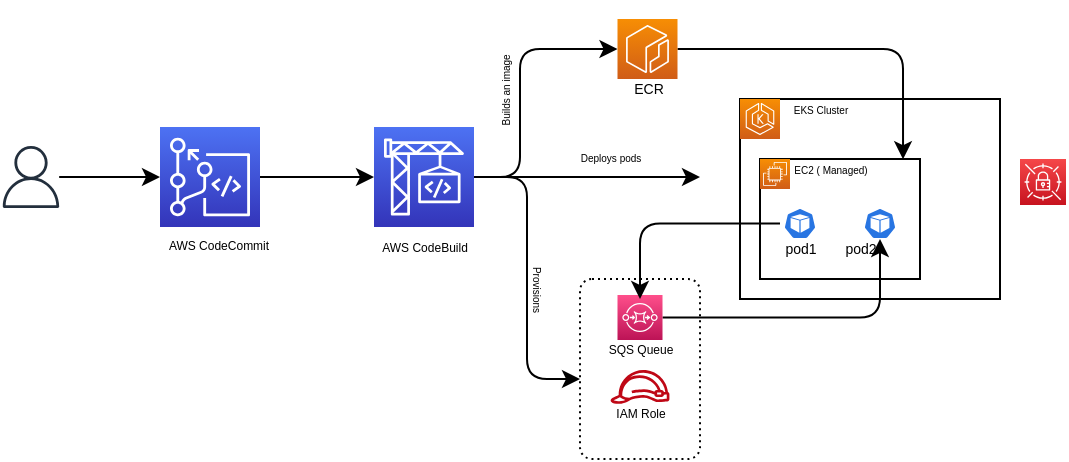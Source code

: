 <mxfile version="17.1.1" type="github"><diagram id="XlQdgXLShERvVQpdOtlp" name="Page-1"><mxGraphModel dx="1357" dy="620" grid="1" gridSize="10" guides="1" tooltips="1" connect="1" arrows="1" fold="1" page="1" pageScale="1" pageWidth="850" pageHeight="1100" math="0" shadow="0"><root><mxCell id="0"/><mxCell id="1" parent="0"/><mxCell id="nNgreJWrxfN4fD4Ae-On-36" value="" style="rounded=1;arcSize=10;dashed=1;fillColor=none;gradientColor=none;dashPattern=1 2;strokeWidth=1;labelBorderColor=none;fontSize=9;html=1;" vertex="1" parent="1"><mxGeometry x="360" y="229.5" width="60" height="90" as="geometry"/></mxCell><mxCell id="nNgreJWrxfN4fD4Ae-On-37" value="" style="verticalLabelPosition=bottom;verticalAlign=top;html=1;shape=mxgraph.basic.rect;fillColor2=none;strokeWidth=1;size=20;indent=5;rounded=1;labelBorderColor=none;fontSize=7;fillColor=none;" vertex="1" parent="1"><mxGeometry x="440" y="139.5" width="130" height="100" as="geometry"/></mxCell><mxCell id="nNgreJWrxfN4fD4Ae-On-38" value="" style="verticalLabelPosition=bottom;verticalAlign=top;html=1;shape=mxgraph.basic.rect;fillColor2=none;strokeWidth=1;size=20;indent=5;rounded=1;labelBorderColor=none;fontSize=7;fillColor=none;" vertex="1" parent="1"><mxGeometry x="450" y="169.5" width="80" height="60" as="geometry"/></mxCell><mxCell id="nNgreJWrxfN4fD4Ae-On-39" style="edgeStyle=orthogonalEdgeStyle;rounded=1;orthogonalLoop=1;jettySize=auto;html=1;fontSize=9;" edge="1" parent="1" source="nNgreJWrxfN4fD4Ae-On-40" target="nNgreJWrxfN4fD4Ae-On-44"><mxGeometry relative="1" as="geometry"/></mxCell><mxCell id="nNgreJWrxfN4fD4Ae-On-40" value="" style="sketch=0;points=[[0,0,0],[0.25,0,0],[0.5,0,0],[0.75,0,0],[1,0,0],[0,1,0],[0.25,1,0],[0.5,1,0],[0.75,1,0],[1,1,0],[0,0.25,0],[0,0.5,0],[0,0.75,0],[1,0.25,0],[1,0.5,0],[1,0.75,0]];outlineConnect=0;fontColor=#232F3E;gradientColor=#4D72F3;gradientDirection=north;fillColor=#3334B9;strokeColor=#ffffff;dashed=0;verticalLabelPosition=bottom;verticalAlign=top;align=center;html=1;fontSize=12;fontStyle=0;aspect=fixed;shape=mxgraph.aws4.resourceIcon;resIcon=mxgraph.aws4.codecommit;rounded=1;labelBorderColor=none;" vertex="1" parent="1"><mxGeometry x="150" y="153.5" width="50" height="50" as="geometry"/></mxCell><mxCell id="nNgreJWrxfN4fD4Ae-On-41" style="edgeStyle=orthogonalEdgeStyle;rounded=1;orthogonalLoop=1;jettySize=auto;html=1;entryX=0;entryY=0.556;entryDx=0;entryDy=0;entryPerimeter=0;fontSize=9;" edge="1" parent="1" source="nNgreJWrxfN4fD4Ae-On-44" target="nNgreJWrxfN4fD4Ae-On-36"><mxGeometry relative="1" as="geometry"/></mxCell><mxCell id="nNgreJWrxfN4fD4Ae-On-42" style="edgeStyle=orthogonalEdgeStyle;rounded=1;orthogonalLoop=1;jettySize=auto;html=1;entryX=0;entryY=0.5;entryDx=0;entryDy=0;entryPerimeter=0;fontSize=9;" edge="1" parent="1" source="nNgreJWrxfN4fD4Ae-On-44" target="nNgreJWrxfN4fD4Ae-On-46"><mxGeometry relative="1" as="geometry"><Array as="points"><mxPoint x="330" y="178.5"/><mxPoint x="330" y="114.5"/></Array></mxGeometry></mxCell><mxCell id="nNgreJWrxfN4fD4Ae-On-43" style="edgeStyle=orthogonalEdgeStyle;rounded=1;orthogonalLoop=1;jettySize=auto;html=1;fontSize=9;" edge="1" parent="1" source="nNgreJWrxfN4fD4Ae-On-44"><mxGeometry relative="1" as="geometry"><mxPoint x="420" y="178.5" as="targetPoint"/></mxGeometry></mxCell><mxCell id="nNgreJWrxfN4fD4Ae-On-44" value="" style="sketch=0;points=[[0,0,0],[0.25,0,0],[0.5,0,0],[0.75,0,0],[1,0,0],[0,1,0],[0.25,1,0],[0.5,1,0],[0.75,1,0],[1,1,0],[0,0.25,0],[0,0.5,0],[0,0.75,0],[1,0.25,0],[1,0.5,0],[1,0.75,0]];outlineConnect=0;fontColor=#232F3E;gradientColor=#4D72F3;gradientDirection=north;fillColor=#3334B9;strokeColor=#ffffff;dashed=0;verticalLabelPosition=bottom;verticalAlign=top;align=center;html=1;fontSize=12;fontStyle=0;aspect=fixed;shape=mxgraph.aws4.resourceIcon;resIcon=mxgraph.aws4.codebuild;rounded=1;labelBorderColor=none;" vertex="1" parent="1"><mxGeometry x="257" y="153.5" width="50" height="50" as="geometry"/></mxCell><mxCell id="nNgreJWrxfN4fD4Ae-On-45" style="edgeStyle=orthogonalEdgeStyle;rounded=1;orthogonalLoop=1;jettySize=auto;html=1;entryX=0.894;entryY=0.002;entryDx=0;entryDy=0;entryPerimeter=0;fontSize=5;" edge="1" parent="1" source="nNgreJWrxfN4fD4Ae-On-46" target="nNgreJWrxfN4fD4Ae-On-38"><mxGeometry relative="1" as="geometry"/></mxCell><mxCell id="nNgreJWrxfN4fD4Ae-On-46" value="" style="sketch=0;points=[[0,0,0],[0.25,0,0],[0.5,0,0],[0.75,0,0],[1,0,0],[0,1,0],[0.25,1,0],[0.5,1,0],[0.75,1,0],[1,1,0],[0,0.25,0],[0,0.5,0],[0,0.75,0],[1,0.25,0],[1,0.5,0],[1,0.75,0]];outlineConnect=0;fontColor=#232F3E;gradientColor=#F78E04;gradientDirection=north;fillColor=#D05C17;strokeColor=#ffffff;dashed=0;verticalLabelPosition=bottom;verticalAlign=top;align=center;html=1;fontSize=12;fontStyle=0;aspect=fixed;shape=mxgraph.aws4.resourceIcon;resIcon=mxgraph.aws4.ecr;rounded=1;labelBorderColor=none;" vertex="1" parent="1"><mxGeometry x="378.75" y="99.5" width="30" height="30" as="geometry"/></mxCell><mxCell id="nNgreJWrxfN4fD4Ae-On-47" style="edgeStyle=orthogonalEdgeStyle;rounded=1;orthogonalLoop=1;jettySize=auto;html=1;fontSize=9;" edge="1" parent="1" source="nNgreJWrxfN4fD4Ae-On-48" target="nNgreJWrxfN4fD4Ae-On-40"><mxGeometry relative="1" as="geometry"/></mxCell><mxCell id="nNgreJWrxfN4fD4Ae-On-48" value="" style="sketch=0;outlineConnect=0;fontColor=#232F3E;gradientColor=none;fillColor=#232F3D;strokeColor=none;dashed=0;verticalLabelPosition=bottom;verticalAlign=top;align=center;html=1;fontSize=12;fontStyle=0;aspect=fixed;pointerEvents=1;shape=mxgraph.aws4.user;rounded=1;labelBorderColor=none;" vertex="1" parent="1"><mxGeometry x="70" y="163" width="31" height="31" as="geometry"/></mxCell><mxCell id="nNgreJWrxfN4fD4Ae-On-49" value="AWS CodeCommit" style="text;html=1;resizable=0;autosize=1;align=center;verticalAlign=middle;points=[];fillColor=none;strokeColor=none;rounded=0;dashed=1;labelBorderColor=none;fontSize=6;" vertex="1" parent="1"><mxGeometry x="144" y="207.5" width="70" height="10" as="geometry"/></mxCell><mxCell id="nNgreJWrxfN4fD4Ae-On-50" value="AWS CodeBuild" style="text;html=1;resizable=0;autosize=1;align=center;verticalAlign=middle;points=[];fillColor=none;strokeColor=none;rounded=0;dashed=1;labelBorderColor=none;fontSize=6;" vertex="1" parent="1"><mxGeometry x="252" y="208.5" width="60" height="10" as="geometry"/></mxCell><mxCell id="nNgreJWrxfN4fD4Ae-On-51" value="ECR" style="text;html=1;resizable=0;autosize=1;align=center;verticalAlign=middle;points=[];fillColor=none;strokeColor=none;rounded=0;dashed=1;labelBorderColor=none;fontSize=7;" vertex="1" parent="1"><mxGeometry x="378.75" y="129.5" width="30" height="10" as="geometry"/></mxCell><mxCell id="nNgreJWrxfN4fD4Ae-On-52" value="" style="shape=image;html=1;verticalAlign=top;verticalLabelPosition=bottom;labelBackgroundColor=#ffffff;imageAspect=0;aspect=fixed;image=https://cdn1.iconfinder.com/data/icons/social-media-2106/24/social_media_social_media_logo_docker-128.png;rounded=1;dashed=1;labelBorderColor=none;fontSize=6;strokeColor=#272829;strokeWidth=6;" vertex="1" parent="1"><mxGeometry x="340" y="90" width="20" height="20" as="geometry"/></mxCell><mxCell id="nNgreJWrxfN4fD4Ae-On-53" value="" style="edgeStyle=orthogonalEdgeStyle;rounded=1;orthogonalLoop=1;jettySize=auto;html=1;fontSize=7;" edge="1" parent="1" source="nNgreJWrxfN4fD4Ae-On-54" target="nNgreJWrxfN4fD4Ae-On-63"><mxGeometry relative="1" as="geometry"/></mxCell><mxCell id="nNgreJWrxfN4fD4Ae-On-54" value="" style="sketch=0;points=[[0,0,0],[0.25,0,0],[0.5,0,0],[0.75,0,0],[1,0,0],[0,1,0],[0.25,1,0],[0.5,1,0],[0.75,1,0],[1,1,0],[0,0.25,0],[0,0.5,0],[0,0.75,0],[1,0.25,0],[1,0.5,0],[1,0.75,0]];outlineConnect=0;fontColor=#232F3E;gradientColor=#FF4F8B;gradientDirection=north;fillColor=#BC1356;strokeColor=#ffffff;dashed=0;verticalLabelPosition=bottom;verticalAlign=top;align=center;html=1;fontSize=12;fontStyle=0;aspect=fixed;shape=mxgraph.aws4.resourceIcon;resIcon=mxgraph.aws4.sqs;rounded=1;labelBorderColor=none;" vertex="1" parent="1"><mxGeometry x="378.75" y="237.5" width="22.5" height="22.5" as="geometry"/></mxCell><mxCell id="nNgreJWrxfN4fD4Ae-On-55" value="" style="sketch=0;outlineConnect=0;fontColor=#232F3E;gradientColor=none;fillColor=#BF0816;strokeColor=none;dashed=0;verticalLabelPosition=bottom;verticalAlign=top;align=center;html=1;fontSize=12;fontStyle=0;aspect=fixed;pointerEvents=1;shape=mxgraph.aws4.role;rounded=1;labelBorderColor=none;" vertex="1" parent="1"><mxGeometry x="375" y="275" width="30" height="16.93" as="geometry"/></mxCell><mxCell id="nNgreJWrxfN4fD4Ae-On-56" value="SQS Queue" style="text;html=1;resizable=0;autosize=1;align=center;verticalAlign=middle;points=[];fillColor=none;strokeColor=none;rounded=0;dashed=1;labelBorderColor=none;fontSize=6;" vertex="1" parent="1"><mxGeometry x="365" y="260" width="50" height="10" as="geometry"/></mxCell><mxCell id="nNgreJWrxfN4fD4Ae-On-57" value="IAM Role" style="text;html=1;resizable=0;autosize=1;align=center;verticalAlign=middle;points=[];fillColor=none;strokeColor=none;rounded=0;dashed=1;labelBorderColor=none;fontSize=6;" vertex="1" parent="1"><mxGeometry x="370" y="291.5" width="40" height="10" as="geometry"/></mxCell><mxCell id="nNgreJWrxfN4fD4Ae-On-58" style="edgeStyle=orthogonalEdgeStyle;rounded=1;orthogonalLoop=1;jettySize=auto;html=1;entryX=0.5;entryY=0.111;entryDx=0;entryDy=0;entryPerimeter=0;fontSize=7;" edge="1" parent="1" source="nNgreJWrxfN4fD4Ae-On-59" target="nNgreJWrxfN4fD4Ae-On-36"><mxGeometry relative="1" as="geometry"/></mxCell><mxCell id="nNgreJWrxfN4fD4Ae-On-59" value="" style="sketch=0;html=1;dashed=0;whitespace=wrap;fillColor=#2875E2;strokeColor=#ffffff;points=[[0.005,0.63,0],[0.1,0.2,0],[0.9,0.2,0],[0.5,0,0],[0.995,0.63,0],[0.72,0.99,0],[0.5,1,0],[0.28,0.99,0]];shape=mxgraph.kubernetes.icon;prIcon=pod;rounded=1;labelBorderColor=none;fontSize=9;" vertex="1" parent="1"><mxGeometry x="460" y="194" width="20" height="15.5" as="geometry"/></mxCell><mxCell id="nNgreJWrxfN4fD4Ae-On-60" value="" style="sketch=0;points=[[0,0,0],[0.25,0,0],[0.5,0,0],[0.75,0,0],[1,0,0],[0,1,0],[0.25,1,0],[0.5,1,0],[0.75,1,0],[1,1,0],[0,0.25,0],[0,0.5,0],[0,0.75,0],[1,0.25,0],[1,0.5,0],[1,0.75,0]];outlineConnect=0;fontColor=#232F3E;gradientColor=#F78E04;gradientDirection=north;fillColor=#D05C17;strokeColor=#ffffff;dashed=0;verticalLabelPosition=bottom;verticalAlign=top;align=center;html=1;fontSize=12;fontStyle=0;aspect=fixed;shape=mxgraph.aws4.resourceIcon;resIcon=mxgraph.aws4.eks;rounded=1;labelBorderColor=none;" vertex="1" parent="1"><mxGeometry x="440" y="139.5" width="20" height="20" as="geometry"/></mxCell><mxCell id="nNgreJWrxfN4fD4Ae-On-61" value="" style="sketch=0;points=[[0,0,0],[0.25,0,0],[0.5,0,0],[0.75,0,0],[1,0,0],[0,1,0],[0.25,1,0],[0.5,1,0],[0.75,1,0],[1,1,0],[0,0.25,0],[0,0.5,0],[0,0.75,0],[1,0.25,0],[1,0.5,0],[1,0.75,0]];outlineConnect=0;fontColor=#232F3E;gradientColor=#F78E04;gradientDirection=north;fillColor=#D05C17;strokeColor=#ffffff;dashed=0;verticalLabelPosition=bottom;verticalAlign=top;align=center;html=1;fontSize=12;fontStyle=0;aspect=fixed;shape=mxgraph.aws4.resourceIcon;resIcon=mxgraph.aws4.ec2;rounded=1;labelBorderColor=none;" vertex="1" parent="1"><mxGeometry x="450" y="169.5" width="15" height="15" as="geometry"/></mxCell><mxCell id="nNgreJWrxfN4fD4Ae-On-62" value="" style="sketch=0;points=[[0,0,0],[0.25,0,0],[0.5,0,0],[0.75,0,0],[1,0,0],[0,1,0],[0.25,1,0],[0.5,1,0],[0.75,1,0],[1,1,0],[0,0.25,0],[0,0.5,0],[0,0.75,0],[1,0.25,0],[1,0.5,0],[1,0.75,0]];outlineConnect=0;fontColor=#232F3E;gradientColor=#F54749;gradientDirection=north;fillColor=#C7131F;strokeColor=#ffffff;dashed=0;verticalLabelPosition=bottom;verticalAlign=top;align=center;html=1;fontSize=12;fontStyle=0;aspect=fixed;shape=mxgraph.aws4.resourceIcon;resIcon=mxgraph.aws4.secrets_manager;rounded=1;shadow=0;labelBorderColor=none;" vertex="1" parent="1"><mxGeometry x="580" y="169.5" width="23" height="23" as="geometry"/></mxCell><mxCell id="nNgreJWrxfN4fD4Ae-On-63" value="" style="sketch=0;html=1;dashed=0;whitespace=wrap;fillColor=#2875E2;strokeColor=#ffffff;points=[[0.005,0.63,0],[0.1,0.2,0],[0.9,0.2,0],[0.5,0,0],[0.995,0.63,0],[0.72,0.99,0],[0.5,1,0],[0.28,0.99,0]];shape=mxgraph.kubernetes.icon;prIcon=pod;rounded=1;labelBorderColor=none;fontSize=9;" vertex="1" parent="1"><mxGeometry x="500" y="194" width="20" height="15.5" as="geometry"/></mxCell><mxCell id="nNgreJWrxfN4fD4Ae-On-64" value="pod1" style="text;html=1;resizable=0;autosize=1;align=center;verticalAlign=middle;points=[];fillColor=none;strokeColor=none;rounded=0;shadow=0;dashed=1;dashPattern=1 2;labelBorderColor=none;fontSize=7;" vertex="1" parent="1"><mxGeometry x="455" y="209.5" width="30" height="10" as="geometry"/></mxCell><mxCell id="nNgreJWrxfN4fD4Ae-On-65" value="pod2" style="text;html=1;resizable=0;autosize=1;align=center;verticalAlign=middle;points=[];fillColor=none;strokeColor=none;rounded=0;shadow=0;dashed=1;dashPattern=1 2;labelBorderColor=none;fontSize=7;" vertex="1" parent="1"><mxGeometry x="485" y="209.5" width="30" height="10" as="geometry"/></mxCell><mxCell id="nNgreJWrxfN4fD4Ae-On-66" value="&lt;font style=&quot;font-size: 5px&quot;&gt;EC2 ( Managed)&lt;/font&gt;" style="text;html=1;resizable=0;autosize=1;align=center;verticalAlign=middle;points=[];fillColor=none;strokeColor=none;rounded=0;shadow=0;dashed=1;dashPattern=1 2;labelBorderColor=none;fontSize=7;" vertex="1" parent="1"><mxGeometry x="460" y="169.5" width="50" height="10" as="geometry"/></mxCell><mxCell id="nNgreJWrxfN4fD4Ae-On-67" value="&lt;font style=&quot;font-size: 5px&quot;&gt;EKS Cluster&lt;/font&gt;" style="text;html=1;resizable=0;autosize=1;align=center;verticalAlign=middle;points=[];fillColor=none;strokeColor=none;rounded=0;shadow=0;dashed=1;dashPattern=1 2;labelBorderColor=none;fontSize=7;" vertex="1" parent="1"><mxGeometry x="460" y="139.5" width="40" height="10" as="geometry"/></mxCell><mxCell id="nNgreJWrxfN4fD4Ae-On-68" value="Provisions" style="text;html=1;resizable=0;autosize=1;align=center;verticalAlign=middle;points=[];fillColor=none;strokeColor=none;rounded=0;shadow=0;dashed=1;dashPattern=1 2;labelBorderColor=none;fontSize=5;rotation=90;" vertex="1" parent="1"><mxGeometry x="320" y="229.5" width="40" height="10" as="geometry"/></mxCell><mxCell id="nNgreJWrxfN4fD4Ae-On-69" value="Deploys pods" style="text;html=1;resizable=0;autosize=1;align=center;verticalAlign=middle;points=[];fillColor=none;strokeColor=none;rounded=0;shadow=0;dashed=1;dashPattern=1 2;labelBorderColor=none;fontSize=5;rotation=0;" vertex="1" parent="1"><mxGeometry x="350" y="163" width="50" height="10" as="geometry"/></mxCell><mxCell id="nNgreJWrxfN4fD4Ae-On-70" value="Builds an image&amp;nbsp;" style="text;html=1;resizable=0;autosize=1;align=center;verticalAlign=middle;points=[];fillColor=none;strokeColor=none;rounded=0;shadow=0;dashed=1;dashPattern=1 2;labelBorderColor=none;fontSize=5;rotation=270;" vertex="1" parent="1"><mxGeometry x="296.25" y="129.5" width="50" height="10" as="geometry"/></mxCell></root></mxGraphModel></diagram></mxfile>